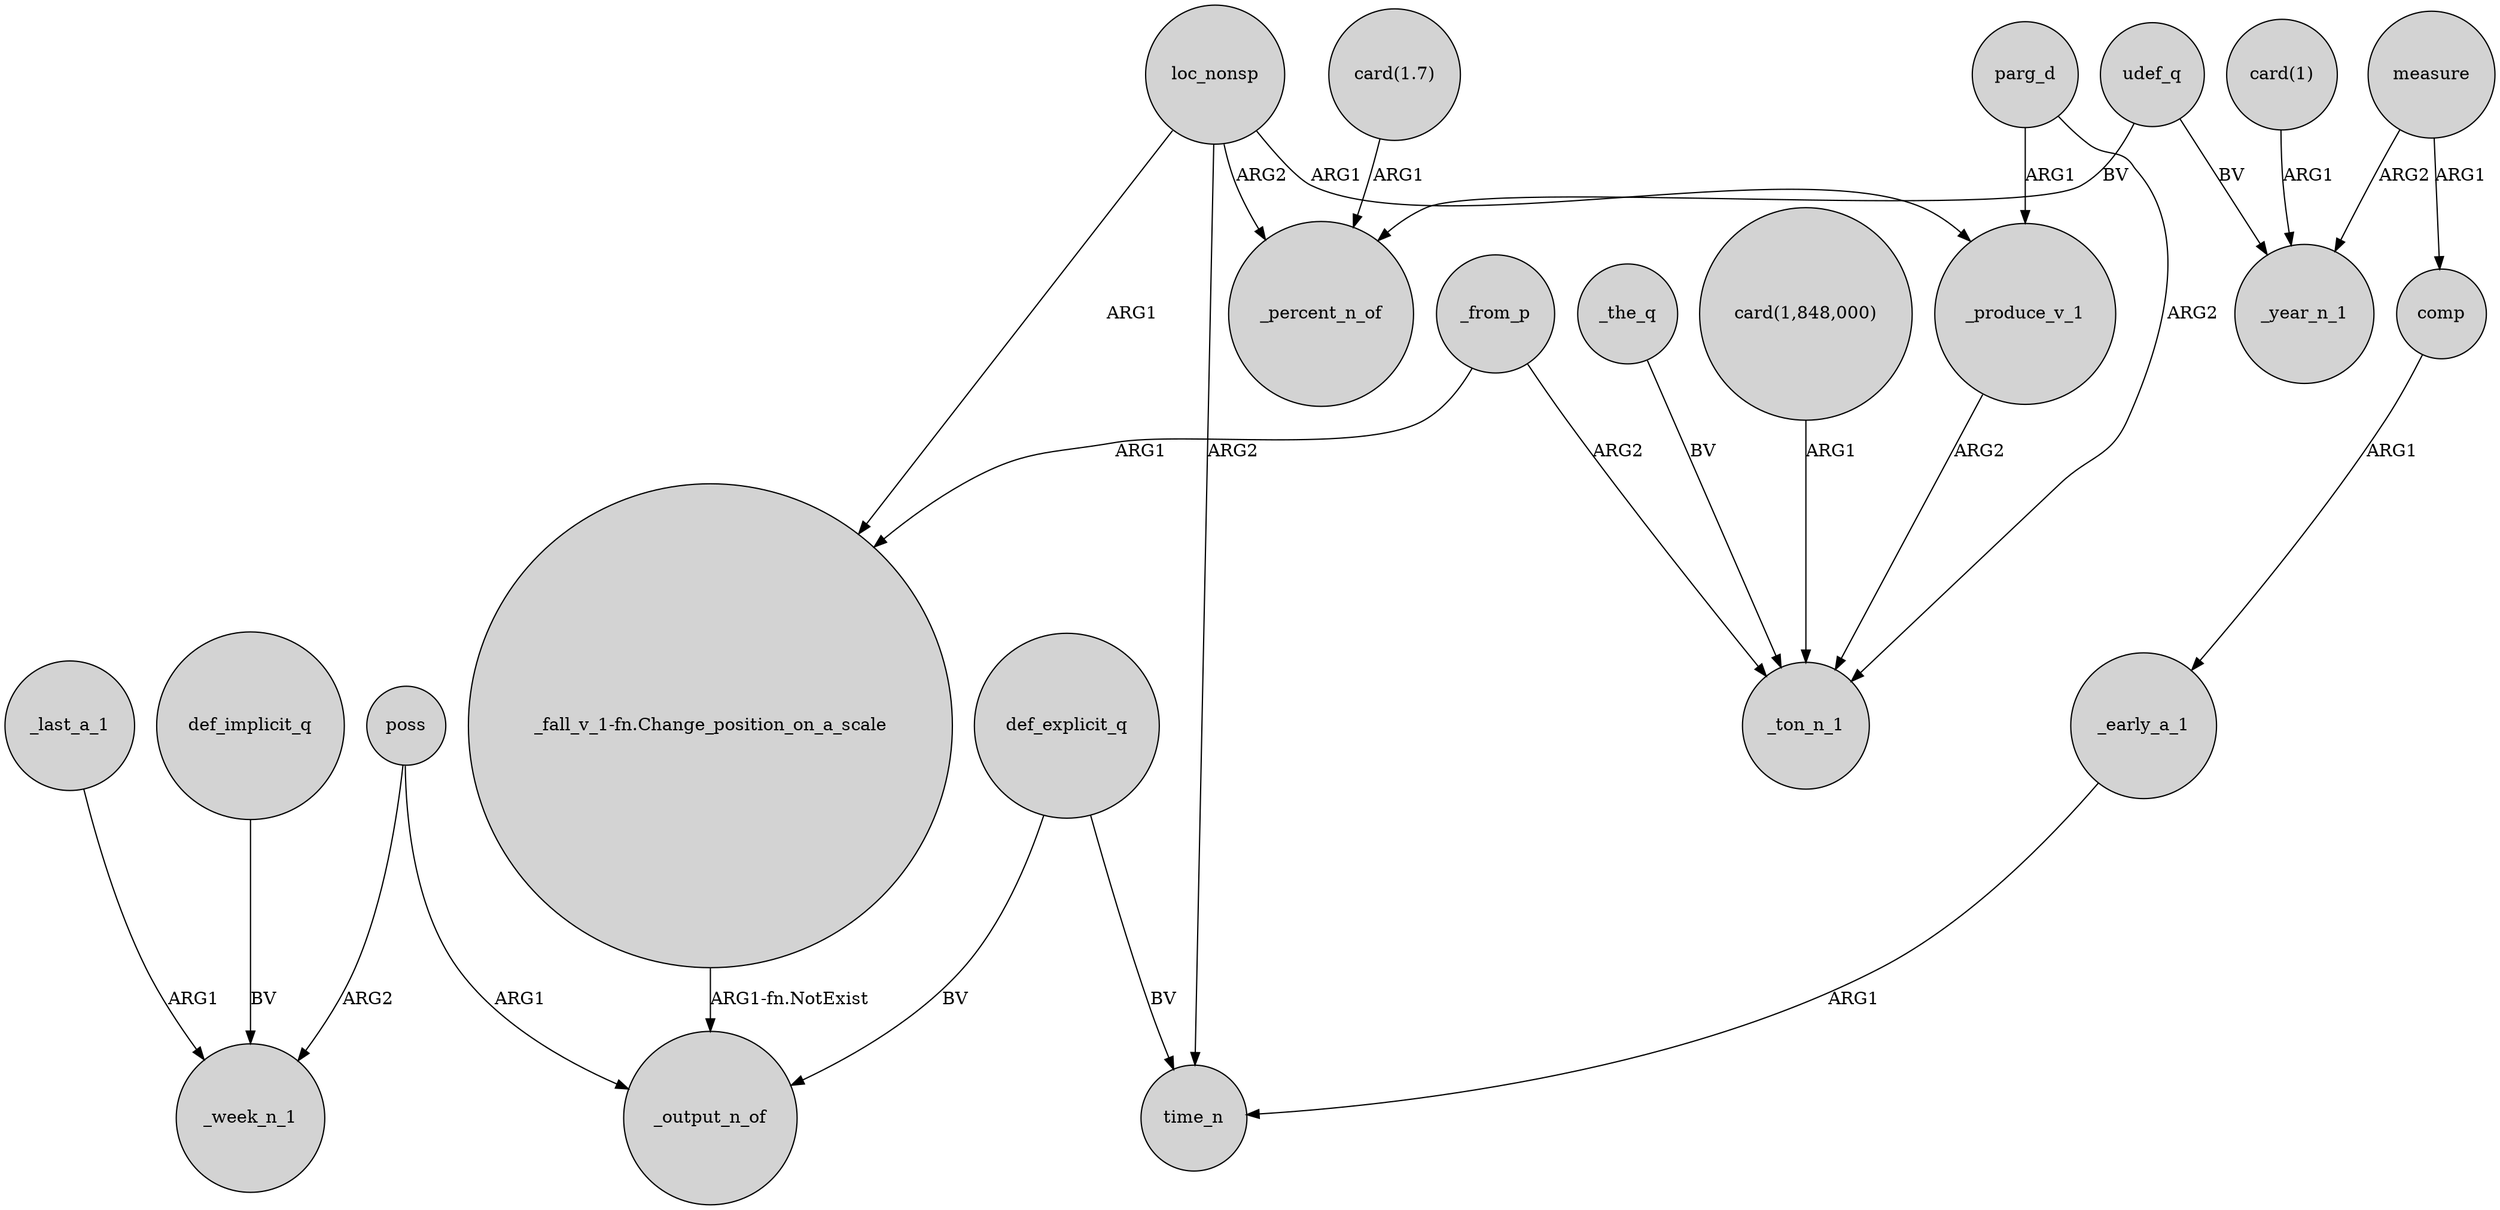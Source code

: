 digraph {
	node [shape=circle style=filled]
	"_fall_v_1-fn.Change_position_on_a_scale" -> _output_n_of [label="ARG1-fn.NotExist"]
	def_implicit_q -> _week_n_1 [label=BV]
	"card(1.7)" -> _percent_n_of [label=ARG1]
	"card(1,848,000)" -> _ton_n_1 [label=ARG1]
	measure -> _year_n_1 [label=ARG2]
	poss -> _output_n_of [label=ARG1]
	_from_p -> "_fall_v_1-fn.Change_position_on_a_scale" [label=ARG1]
	def_explicit_q -> time_n [label=BV]
	measure -> comp [label=ARG1]
	loc_nonsp -> "_fall_v_1-fn.Change_position_on_a_scale" [label=ARG1]
	_produce_v_1 -> _ton_n_1 [label=ARG2]
	loc_nonsp -> time_n [label=ARG2]
	def_explicit_q -> _output_n_of [label=BV]
	poss -> _week_n_1 [label=ARG2]
	parg_d -> _produce_v_1 [label=ARG1]
	_the_q -> _ton_n_1 [label=BV]
	loc_nonsp -> _percent_n_of [label=ARG2]
	parg_d -> _ton_n_1 [label=ARG2]
	_last_a_1 -> _week_n_1 [label=ARG1]
	_from_p -> _ton_n_1 [label=ARG2]
	loc_nonsp -> _produce_v_1 [label=ARG1]
	"card(1)" -> _year_n_1 [label=ARG1]
	_early_a_1 -> time_n [label=ARG1]
	udef_q -> _year_n_1 [label=BV]
	udef_q -> _percent_n_of [label=BV]
	comp -> _early_a_1 [label=ARG1]
}

